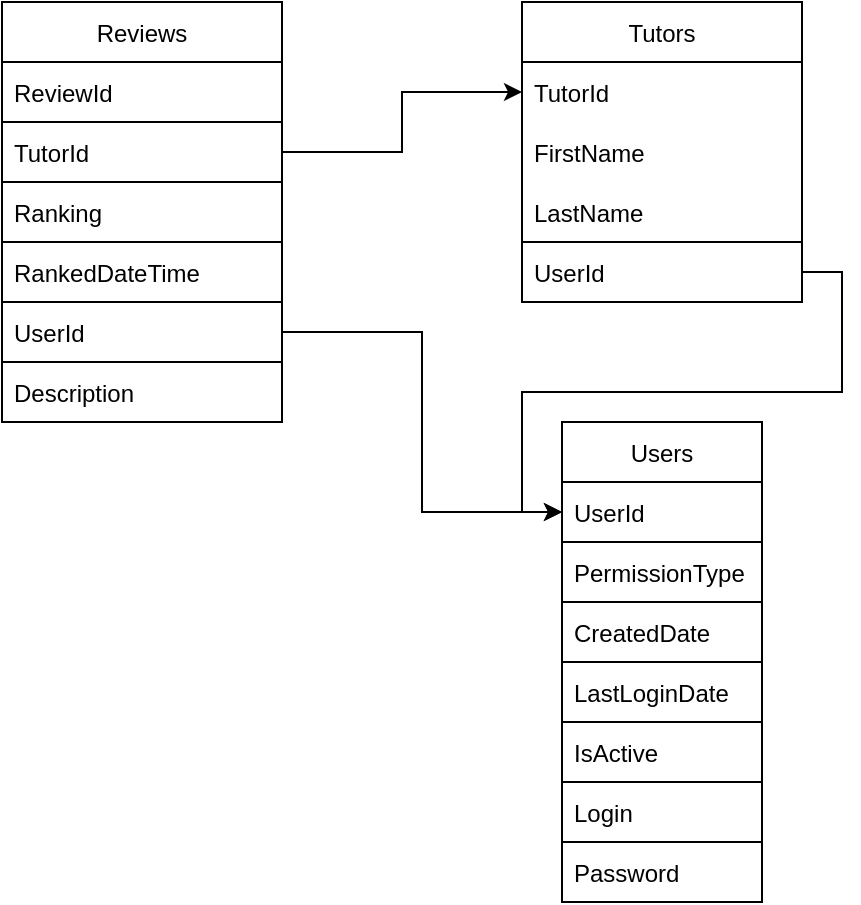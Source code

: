<mxfile version="20.0.4" type="github">
  <diagram id="6_YGwdqM3VS4p5M6uRab" name="Page-1">
    <mxGraphModel dx="1422" dy="762" grid="1" gridSize="10" guides="1" tooltips="1" connect="1" arrows="1" fold="1" page="1" pageScale="1" pageWidth="850" pageHeight="1100" math="0" shadow="0">
      <root>
        <mxCell id="0" />
        <mxCell id="1" parent="0" />
        <mxCell id="nsvMFcYfqRVPoaCskRs0-2" value="Tutors" style="swimlane;fontStyle=0;childLayout=stackLayout;horizontal=1;startSize=30;horizontalStack=0;resizeParent=1;resizeParentMax=0;resizeLast=0;collapsible=1;marginBottom=0;" vertex="1" parent="1">
          <mxGeometry x="470" y="80" width="140" height="120" as="geometry" />
        </mxCell>
        <mxCell id="nsvMFcYfqRVPoaCskRs0-3" value="TutorId" style="text;strokeColor=none;fillColor=none;align=left;verticalAlign=middle;spacingLeft=4;spacingRight=4;overflow=hidden;points=[[0,0.5],[1,0.5]];portConstraint=eastwest;rotatable=0;" vertex="1" parent="nsvMFcYfqRVPoaCskRs0-2">
          <mxGeometry y="30" width="140" height="30" as="geometry" />
        </mxCell>
        <mxCell id="nsvMFcYfqRVPoaCskRs0-4" value="FirstName" style="text;strokeColor=none;fillColor=none;align=left;verticalAlign=middle;spacingLeft=4;spacingRight=4;overflow=hidden;points=[[0,0.5],[1,0.5]];portConstraint=eastwest;rotatable=0;" vertex="1" parent="nsvMFcYfqRVPoaCskRs0-2">
          <mxGeometry y="60" width="140" height="30" as="geometry" />
        </mxCell>
        <mxCell id="nsvMFcYfqRVPoaCskRs0-5" value="LastName" style="text;strokeColor=none;fillColor=none;align=left;verticalAlign=middle;spacingLeft=4;spacingRight=4;overflow=hidden;points=[[0,0.5],[1,0.5]];portConstraint=eastwest;rotatable=0;" vertex="1" parent="nsvMFcYfqRVPoaCskRs0-2">
          <mxGeometry y="90" width="140" height="30" as="geometry" />
        </mxCell>
        <mxCell id="nsvMFcYfqRVPoaCskRs0-6" value="Users" style="swimlane;fontStyle=0;childLayout=stackLayout;horizontal=1;startSize=30;horizontalStack=0;resizeParent=1;resizeParentMax=0;resizeLast=0;collapsible=1;marginBottom=0;swimlaneLine=1;" vertex="1" parent="1">
          <mxGeometry x="490" y="290" width="100" height="120" as="geometry" />
        </mxCell>
        <mxCell id="nsvMFcYfqRVPoaCskRs0-7" value="UserId" style="text;strokeColor=none;fillColor=none;align=left;verticalAlign=middle;spacingLeft=4;spacingRight=4;overflow=hidden;points=[[0,0.5],[1,0.5]];portConstraint=eastwest;rotatable=0;" vertex="1" parent="nsvMFcYfqRVPoaCskRs0-6">
          <mxGeometry y="30" width="100" height="30" as="geometry" />
        </mxCell>
        <mxCell id="nsvMFcYfqRVPoaCskRs0-8" value="PermissionType" style="text;strokeColor=default;fillColor=none;align=left;verticalAlign=middle;spacingLeft=4;spacingRight=4;overflow=hidden;points=[[0,0.5],[1,0.5]];portConstraint=eastwest;rotatable=0;" vertex="1" parent="nsvMFcYfqRVPoaCskRs0-6">
          <mxGeometry y="60" width="100" height="30" as="geometry" />
        </mxCell>
        <mxCell id="nsvMFcYfqRVPoaCskRs0-9" value="CreatedDate" style="text;strokeColor=default;fillColor=none;align=left;verticalAlign=middle;spacingLeft=4;spacingRight=4;overflow=hidden;points=[[0,0.5],[1,0.5]];portConstraint=eastwest;rotatable=0;" vertex="1" parent="nsvMFcYfqRVPoaCskRs0-6">
          <mxGeometry y="90" width="100" height="30" as="geometry" />
        </mxCell>
        <mxCell id="nsvMFcYfqRVPoaCskRs0-10" value="Reviews" style="swimlane;fontStyle=0;childLayout=stackLayout;horizontal=1;startSize=30;horizontalStack=0;resizeParent=1;resizeParentMax=0;resizeLast=0;collapsible=1;marginBottom=0;" vertex="1" parent="1">
          <mxGeometry x="210" y="80" width="140" height="120" as="geometry" />
        </mxCell>
        <mxCell id="nsvMFcYfqRVPoaCskRs0-11" value="ReviewId" style="text;strokeColor=none;fillColor=none;align=left;verticalAlign=middle;spacingLeft=4;spacingRight=4;overflow=hidden;points=[[0,0.5],[1,0.5]];portConstraint=eastwest;rotatable=0;" vertex="1" parent="nsvMFcYfqRVPoaCskRs0-10">
          <mxGeometry y="30" width="140" height="30" as="geometry" />
        </mxCell>
        <mxCell id="nsvMFcYfqRVPoaCskRs0-12" value="TutorId" style="text;strokeColor=default;fillColor=none;align=left;verticalAlign=middle;spacingLeft=4;spacingRight=4;overflow=hidden;points=[[0,0.5],[1,0.5]];portConstraint=eastwest;rotatable=0;" vertex="1" parent="nsvMFcYfqRVPoaCskRs0-10">
          <mxGeometry y="60" width="140" height="30" as="geometry" />
        </mxCell>
        <mxCell id="nsvMFcYfqRVPoaCskRs0-13" value="Ranking" style="text;strokeColor=none;fillColor=none;align=left;verticalAlign=middle;spacingLeft=4;spacingRight=4;overflow=hidden;points=[[0,0.5],[1,0.5]];portConstraint=eastwest;rotatable=0;" vertex="1" parent="nsvMFcYfqRVPoaCskRs0-10">
          <mxGeometry y="90" width="140" height="30" as="geometry" />
        </mxCell>
        <mxCell id="nsvMFcYfqRVPoaCskRs0-27" value="LastLoginDate" style="text;strokeColor=default;fillColor=none;align=left;verticalAlign=middle;spacingLeft=4;spacingRight=4;overflow=hidden;points=[[0,0.5],[1,0.5]];portConstraint=eastwest;rotatable=0;rounded=0;" vertex="1" parent="1">
          <mxGeometry x="490" y="410" width="100" height="30" as="geometry" />
        </mxCell>
        <mxCell id="nsvMFcYfqRVPoaCskRs0-28" value="IsActive" style="text;strokeColor=default;fillColor=none;align=left;verticalAlign=middle;spacingLeft=4;spacingRight=4;overflow=hidden;points=[[0,0.5],[1,0.5]];portConstraint=eastwest;rotatable=0;" vertex="1" parent="1">
          <mxGeometry x="490" y="440" width="100" height="30" as="geometry" />
        </mxCell>
        <mxCell id="nsvMFcYfqRVPoaCskRs0-30" style="edgeStyle=orthogonalEdgeStyle;rounded=0;orthogonalLoop=1;jettySize=auto;html=1;exitX=1;exitY=0.5;exitDx=0;exitDy=0;entryX=0;entryY=0.5;entryDx=0;entryDy=0;" edge="1" parent="1" source="nsvMFcYfqRVPoaCskRs0-29" target="nsvMFcYfqRVPoaCskRs0-7">
          <mxGeometry relative="1" as="geometry" />
        </mxCell>
        <mxCell id="nsvMFcYfqRVPoaCskRs0-29" value="UserId" style="text;strokeColor=default;fillColor=none;align=left;verticalAlign=middle;spacingLeft=4;spacingRight=4;overflow=hidden;points=[[0,0.5],[1,0.5]];portConstraint=eastwest;rotatable=0;" vertex="1" parent="1">
          <mxGeometry x="470" y="200" width="140" height="30" as="geometry" />
        </mxCell>
        <mxCell id="nsvMFcYfqRVPoaCskRs0-33" style="edgeStyle=orthogonalEdgeStyle;rounded=0;orthogonalLoop=1;jettySize=auto;html=1;exitX=1;exitY=0.5;exitDx=0;exitDy=0;entryX=0;entryY=0.5;entryDx=0;entryDy=0;" edge="1" parent="1" source="nsvMFcYfqRVPoaCskRs0-12" target="nsvMFcYfqRVPoaCskRs0-3">
          <mxGeometry relative="1" as="geometry" />
        </mxCell>
        <mxCell id="nsvMFcYfqRVPoaCskRs0-34" value="RankedDateTime" style="text;strokeColor=default;fillColor=none;align=left;verticalAlign=middle;spacingLeft=4;spacingRight=4;overflow=hidden;points=[[0,0.5],[1,0.5]];portConstraint=eastwest;rotatable=0;" vertex="1" parent="1">
          <mxGeometry x="210" y="200" width="140" height="30" as="geometry" />
        </mxCell>
        <mxCell id="nsvMFcYfqRVPoaCskRs0-36" value="Description" style="text;strokeColor=default;fillColor=none;align=left;verticalAlign=middle;spacingLeft=4;spacingRight=4;overflow=hidden;points=[[0,0.5],[1,0.5]];portConstraint=eastwest;rotatable=0;" vertex="1" parent="1">
          <mxGeometry x="210" y="260" width="140" height="30" as="geometry" />
        </mxCell>
        <mxCell id="nsvMFcYfqRVPoaCskRs0-38" style="edgeStyle=orthogonalEdgeStyle;rounded=0;orthogonalLoop=1;jettySize=auto;html=1;exitX=1;exitY=0.5;exitDx=0;exitDy=0;entryX=0;entryY=0.5;entryDx=0;entryDy=0;" edge="1" parent="1" source="nsvMFcYfqRVPoaCskRs0-37" target="nsvMFcYfqRVPoaCskRs0-7">
          <mxGeometry relative="1" as="geometry" />
        </mxCell>
        <mxCell id="nsvMFcYfqRVPoaCskRs0-37" value="UserId" style="text;strokeColor=default;fillColor=none;align=left;verticalAlign=middle;spacingLeft=4;spacingRight=4;overflow=hidden;points=[[0,0.5],[1,0.5]];portConstraint=eastwest;rotatable=0;" vertex="1" parent="1">
          <mxGeometry x="210" y="230" width="140" height="30" as="geometry" />
        </mxCell>
        <mxCell id="nsvMFcYfqRVPoaCskRs0-39" value="Login" style="text;strokeColor=default;fillColor=none;align=left;verticalAlign=middle;spacingLeft=4;spacingRight=4;overflow=hidden;points=[[0,0.5],[1,0.5]];portConstraint=eastwest;rotatable=0;" vertex="1" parent="1">
          <mxGeometry x="490" y="470" width="100" height="30" as="geometry" />
        </mxCell>
        <mxCell id="nsvMFcYfqRVPoaCskRs0-40" value="Password" style="text;strokeColor=default;fillColor=none;align=left;verticalAlign=middle;spacingLeft=4;spacingRight=4;overflow=hidden;points=[[0,0.5],[1,0.5]];portConstraint=eastwest;rotatable=0;" vertex="1" parent="1">
          <mxGeometry x="490" y="500" width="100" height="30" as="geometry" />
        </mxCell>
      </root>
    </mxGraphModel>
  </diagram>
</mxfile>
